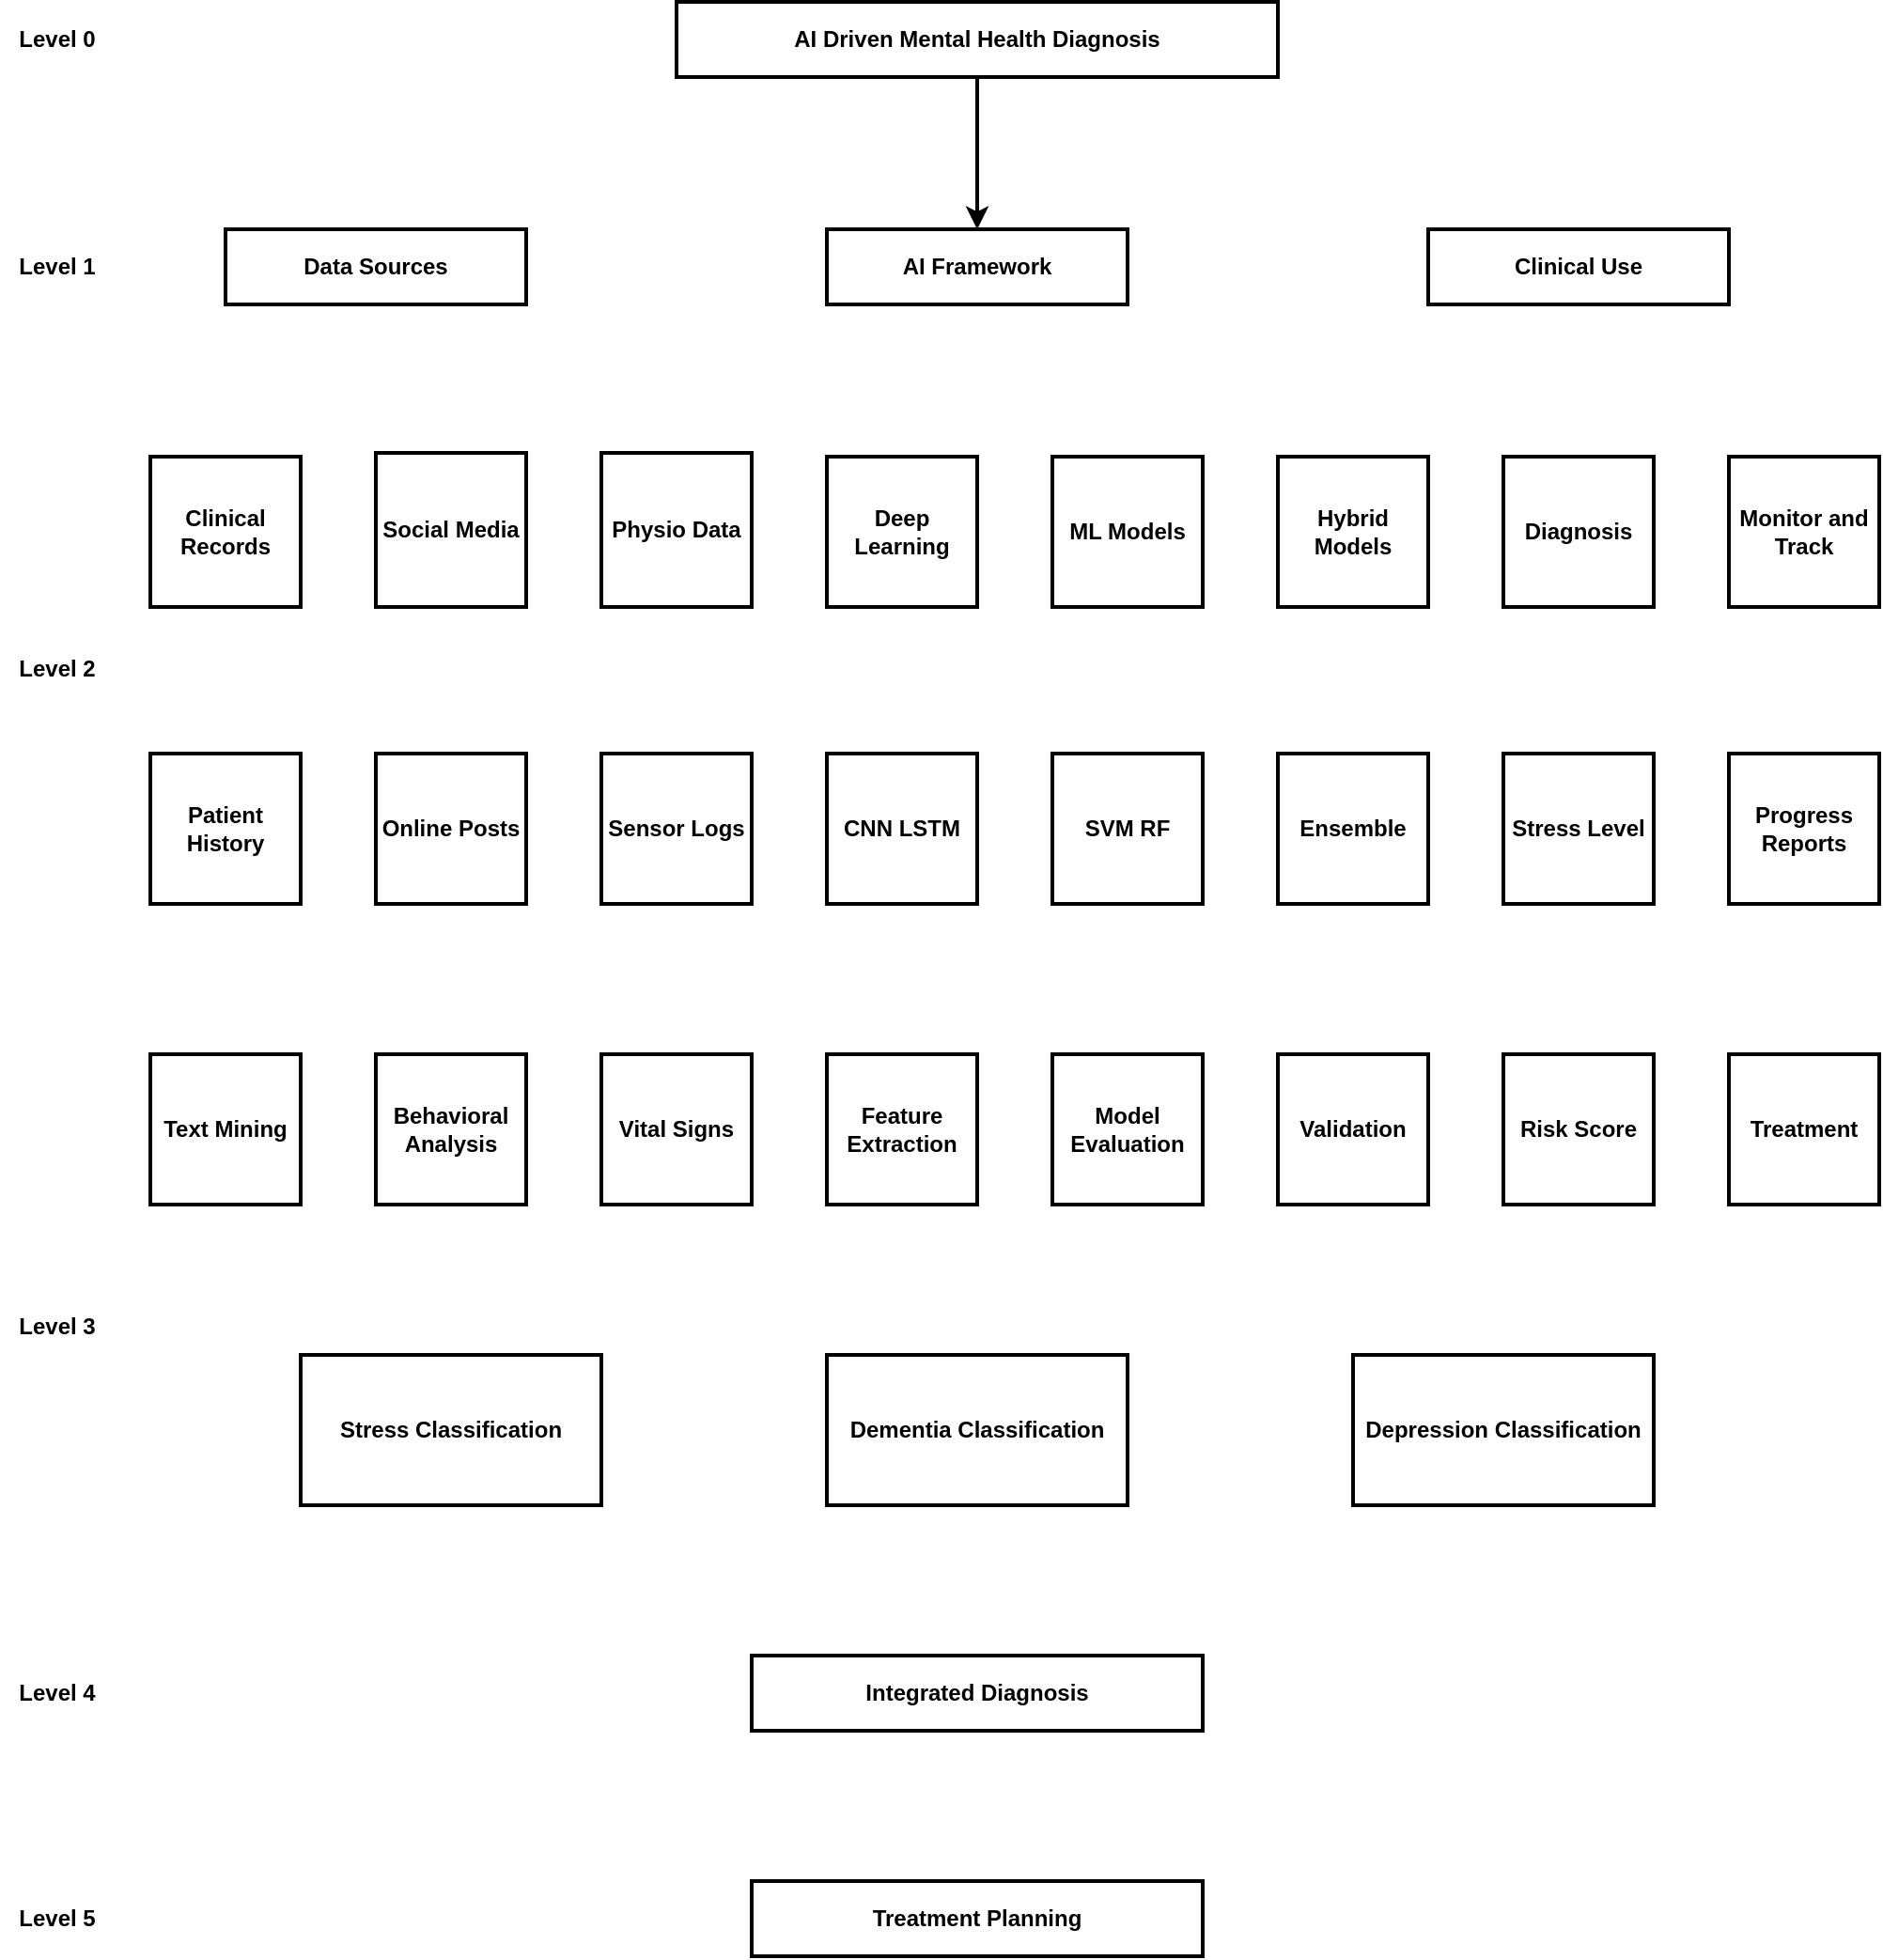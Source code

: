 <mxfile version="26.0.16">
  <diagram name="Page-1" id="wCJP9mL3nlP1UiXyXOGK">
    <mxGraphModel dx="1670" dy="885" grid="1" gridSize="10" guides="1" tooltips="1" connect="1" arrows="1" fold="1" page="1" pageScale="1" pageWidth="850" pageHeight="1100" math="0" shadow="0">
      <root>
        <mxCell id="0" />
        <mxCell id="1" parent="0" />
        <mxCell id="fVlxTWabOysDtFiflhQX-40" style="edgeStyle=orthogonalEdgeStyle;rounded=0;orthogonalLoop=1;jettySize=auto;html=1;exitX=0.5;exitY=1;exitDx=0;exitDy=0;entryX=0.5;entryY=0;entryDx=0;entryDy=0;strokeWidth=2;fontStyle=1" edge="1" parent="1" source="fVlxTWabOysDtFiflhQX-1" target="fVlxTWabOysDtFiflhQX-3">
          <mxGeometry relative="1" as="geometry" />
        </mxCell>
        <mxCell id="fVlxTWabOysDtFiflhQX-1" value="AI Driven Mental Health Diagnosis" style="rounded=0;whiteSpace=wrap;html=1;strokeWidth=2;fontStyle=1" vertex="1" parent="1">
          <mxGeometry x="360" y="80" width="320" height="40" as="geometry" />
        </mxCell>
        <mxCell id="fVlxTWabOysDtFiflhQX-2" value="Data Sources" style="whiteSpace=wrap;html=1;strokeWidth=2;fontStyle=1" vertex="1" parent="1">
          <mxGeometry x="120" y="201" width="160" height="40" as="geometry" />
        </mxCell>
        <mxCell id="fVlxTWabOysDtFiflhQX-3" value="AI Framework" style="whiteSpace=wrap;html=1;strokeWidth=2;fontStyle=1" vertex="1" parent="1">
          <mxGeometry x="440" y="201" width="160" height="40" as="geometry" />
        </mxCell>
        <mxCell id="fVlxTWabOysDtFiflhQX-4" value="Clinical Use" style="whiteSpace=wrap;html=1;strokeWidth=2;fontStyle=1" vertex="1" parent="1">
          <mxGeometry x="760" y="201" width="160" height="40" as="geometry" />
        </mxCell>
        <mxCell id="fVlxTWabOysDtFiflhQX-5" value="Clinical Records" style="whiteSpace=wrap;html=1;strokeWidth=2;fontStyle=1" vertex="1" parent="1">
          <mxGeometry x="80" y="322" width="80" height="80" as="geometry" />
        </mxCell>
        <mxCell id="fVlxTWabOysDtFiflhQX-6" value="Social Media" style="whiteSpace=wrap;html=1;strokeWidth=2;fontStyle=1" vertex="1" parent="1">
          <mxGeometry x="200" y="320" width="80" height="82" as="geometry" />
        </mxCell>
        <mxCell id="fVlxTWabOysDtFiflhQX-7" value="Physio Data" style="whiteSpace=wrap;html=1;strokeWidth=2;fontStyle=1" vertex="1" parent="1">
          <mxGeometry x="320" y="320" width="80" height="82" as="geometry" />
        </mxCell>
        <mxCell id="fVlxTWabOysDtFiflhQX-8" value="Deep Learning" style="whiteSpace=wrap;html=1;strokeWidth=2;fontStyle=1" vertex="1" parent="1">
          <mxGeometry x="440" y="322" width="80" height="80" as="geometry" />
        </mxCell>
        <mxCell id="fVlxTWabOysDtFiflhQX-9" value="ML Models" style="whiteSpace=wrap;html=1;strokeWidth=2;fontStyle=1" vertex="1" parent="1">
          <mxGeometry x="560" y="322" width="80" height="80" as="geometry" />
        </mxCell>
        <mxCell id="fVlxTWabOysDtFiflhQX-10" value="Hybrid Models" style="whiteSpace=wrap;html=1;strokeWidth=2;fontStyle=1" vertex="1" parent="1">
          <mxGeometry x="680" y="322" width="80" height="80" as="geometry" />
        </mxCell>
        <mxCell id="fVlxTWabOysDtFiflhQX-11" value="Diagnosis" style="whiteSpace=wrap;html=1;strokeWidth=2;fontStyle=1" vertex="1" parent="1">
          <mxGeometry x="800" y="322" width="80" height="80" as="geometry" />
        </mxCell>
        <mxCell id="fVlxTWabOysDtFiflhQX-12" value="Monitor and Track" style="whiteSpace=wrap;html=1;strokeWidth=2;fontStyle=1" vertex="1" parent="1">
          <mxGeometry x="920" y="322" width="80" height="80" as="geometry" />
        </mxCell>
        <mxCell id="fVlxTWabOysDtFiflhQX-13" value="Patient History" style="whiteSpace=wrap;html=1;strokeWidth=2;fontStyle=1" vertex="1" parent="1">
          <mxGeometry x="80" y="480" width="80" height="80" as="geometry" />
        </mxCell>
        <mxCell id="fVlxTWabOysDtFiflhQX-14" value="Online Posts" style="whiteSpace=wrap;html=1;strokeWidth=2;fontStyle=1" vertex="1" parent="1">
          <mxGeometry x="200" y="480" width="80" height="80" as="geometry" />
        </mxCell>
        <mxCell id="fVlxTWabOysDtFiflhQX-15" value="Sensor Logs" style="whiteSpace=wrap;html=1;strokeWidth=2;fontStyle=1" vertex="1" parent="1">
          <mxGeometry x="320" y="480" width="80" height="80" as="geometry" />
        </mxCell>
        <mxCell id="fVlxTWabOysDtFiflhQX-16" value="CNN LSTM" style="whiteSpace=wrap;html=1;strokeWidth=2;fontStyle=1" vertex="1" parent="1">
          <mxGeometry x="440" y="480" width="80" height="80" as="geometry" />
        </mxCell>
        <mxCell id="fVlxTWabOysDtFiflhQX-17" value="SVM RF" style="whiteSpace=wrap;html=1;strokeWidth=2;fontStyle=1" vertex="1" parent="1">
          <mxGeometry x="560" y="480" width="80" height="80" as="geometry" />
        </mxCell>
        <mxCell id="fVlxTWabOysDtFiflhQX-18" value="Ensemble" style="whiteSpace=wrap;html=1;strokeWidth=2;fontStyle=1" vertex="1" parent="1">
          <mxGeometry x="680" y="480" width="80" height="80" as="geometry" />
        </mxCell>
        <mxCell id="fVlxTWabOysDtFiflhQX-19" value="Stress Level" style="whiteSpace=wrap;html=1;strokeWidth=2;fontStyle=1" vertex="1" parent="1">
          <mxGeometry x="800" y="480" width="80" height="80" as="geometry" />
        </mxCell>
        <mxCell id="fVlxTWabOysDtFiflhQX-20" value="Progress Reports" style="whiteSpace=wrap;html=1;strokeWidth=2;fontStyle=1" vertex="1" parent="1">
          <mxGeometry x="920" y="480" width="80" height="80" as="geometry" />
        </mxCell>
        <mxCell id="fVlxTWabOysDtFiflhQX-21" value="Text Mining" style="whiteSpace=wrap;html=1;strokeWidth=2;fontStyle=1" vertex="1" parent="1">
          <mxGeometry x="80" y="640" width="80" height="80" as="geometry" />
        </mxCell>
        <mxCell id="fVlxTWabOysDtFiflhQX-22" value="Behavioral Analysis" style="whiteSpace=wrap;html=1;strokeWidth=2;fontStyle=1" vertex="1" parent="1">
          <mxGeometry x="200" y="640" width="80" height="80" as="geometry" />
        </mxCell>
        <mxCell id="fVlxTWabOysDtFiflhQX-23" value="Vital Signs" style="whiteSpace=wrap;html=1;strokeWidth=2;fontStyle=1" vertex="1" parent="1">
          <mxGeometry x="320" y="640" width="80" height="80" as="geometry" />
        </mxCell>
        <mxCell id="fVlxTWabOysDtFiflhQX-24" value="Feature Extraction" style="whiteSpace=wrap;html=1;strokeWidth=2;fontStyle=1" vertex="1" parent="1">
          <mxGeometry x="440" y="640" width="80" height="80" as="geometry" />
        </mxCell>
        <mxCell id="fVlxTWabOysDtFiflhQX-25" value="Model Evaluation" style="whiteSpace=wrap;html=1;strokeWidth=2;fontStyle=1" vertex="1" parent="1">
          <mxGeometry x="560" y="640" width="80" height="80" as="geometry" />
        </mxCell>
        <mxCell id="fVlxTWabOysDtFiflhQX-26" value="Risk Score" style="whiteSpace=wrap;html=1;strokeWidth=2;fontStyle=1" vertex="1" parent="1">
          <mxGeometry x="800" y="640" width="80" height="80" as="geometry" />
        </mxCell>
        <mxCell id="fVlxTWabOysDtFiflhQX-27" value="Treatment" style="whiteSpace=wrap;html=1;strokeWidth=2;fontStyle=1" vertex="1" parent="1">
          <mxGeometry x="920" y="640" width="80" height="80" as="geometry" />
        </mxCell>
        <mxCell id="fVlxTWabOysDtFiflhQX-28" value="Stress Classification" style="whiteSpace=wrap;html=1;strokeWidth=2;fontStyle=1" vertex="1" parent="1">
          <mxGeometry x="160" y="800" width="160" height="80" as="geometry" />
        </mxCell>
        <mxCell id="fVlxTWabOysDtFiflhQX-29" value="Dementia Classification" style="whiteSpace=wrap;html=1;strokeWidth=2;fontStyle=1" vertex="1" parent="1">
          <mxGeometry x="440" y="800" width="160" height="80" as="geometry" />
        </mxCell>
        <mxCell id="fVlxTWabOysDtFiflhQX-30" value="Depression Classification" style="whiteSpace=wrap;html=1;strokeWidth=2;fontStyle=1" vertex="1" parent="1">
          <mxGeometry x="720" y="800" width="160" height="80" as="geometry" />
        </mxCell>
        <mxCell id="fVlxTWabOysDtFiflhQX-31" value="Integrated Diagnosis" style="whiteSpace=wrap;html=1;strokeWidth=2;fontStyle=1" vertex="1" parent="1">
          <mxGeometry x="400" y="960" width="240" height="40" as="geometry" />
        </mxCell>
        <mxCell id="fVlxTWabOysDtFiflhQX-32" value="Treatment Planning" style="whiteSpace=wrap;html=1;strokeWidth=2;fontStyle=1" vertex="1" parent="1">
          <mxGeometry x="400" y="1080" width="240" height="40" as="geometry" />
        </mxCell>
        <mxCell id="fVlxTWabOysDtFiflhQX-33" value="Level 2" style="text;html=1;align=center;verticalAlign=middle;resizable=0;points=[];autosize=1;strokeColor=none;fillColor=none;strokeWidth=2;fontStyle=1" vertex="1" parent="1">
          <mxGeometry y="420" width="60" height="30" as="geometry" />
        </mxCell>
        <mxCell id="fVlxTWabOysDtFiflhQX-34" value="Level 1" style="text;html=1;align=center;verticalAlign=middle;resizable=0;points=[];autosize=1;strokeColor=none;fillColor=none;strokeWidth=2;fontStyle=1" vertex="1" parent="1">
          <mxGeometry y="206" width="60" height="30" as="geometry" />
        </mxCell>
        <mxCell id="fVlxTWabOysDtFiflhQX-35" value="Level 0" style="text;html=1;align=center;verticalAlign=middle;resizable=0;points=[];autosize=1;strokeColor=none;fillColor=none;strokeWidth=2;fontStyle=1" vertex="1" parent="1">
          <mxGeometry y="85" width="60" height="30" as="geometry" />
        </mxCell>
        <mxCell id="fVlxTWabOysDtFiflhQX-36" value="Level 3" style="text;html=1;align=center;verticalAlign=middle;resizable=0;points=[];autosize=1;strokeColor=none;fillColor=none;strokeWidth=2;fontStyle=1" vertex="1" parent="1">
          <mxGeometry y="770" width="60" height="30" as="geometry" />
        </mxCell>
        <mxCell id="fVlxTWabOysDtFiflhQX-37" value="Level 4" style="text;html=1;align=center;verticalAlign=middle;resizable=0;points=[];autosize=1;strokeColor=none;fillColor=none;strokeWidth=2;fontStyle=1" vertex="1" parent="1">
          <mxGeometry y="965" width="60" height="30" as="geometry" />
        </mxCell>
        <mxCell id="fVlxTWabOysDtFiflhQX-38" value="Level 5" style="text;html=1;align=center;verticalAlign=middle;resizable=0;points=[];autosize=1;strokeColor=none;fillColor=none;strokeWidth=2;fontStyle=1" vertex="1" parent="1">
          <mxGeometry y="1085" width="60" height="30" as="geometry" />
        </mxCell>
        <mxCell id="fVlxTWabOysDtFiflhQX-45" value="Validation" style="whiteSpace=wrap;html=1;strokeWidth=2;fontStyle=1" vertex="1" parent="1">
          <mxGeometry x="680" y="640" width="80" height="80" as="geometry" />
        </mxCell>
      </root>
    </mxGraphModel>
  </diagram>
</mxfile>
